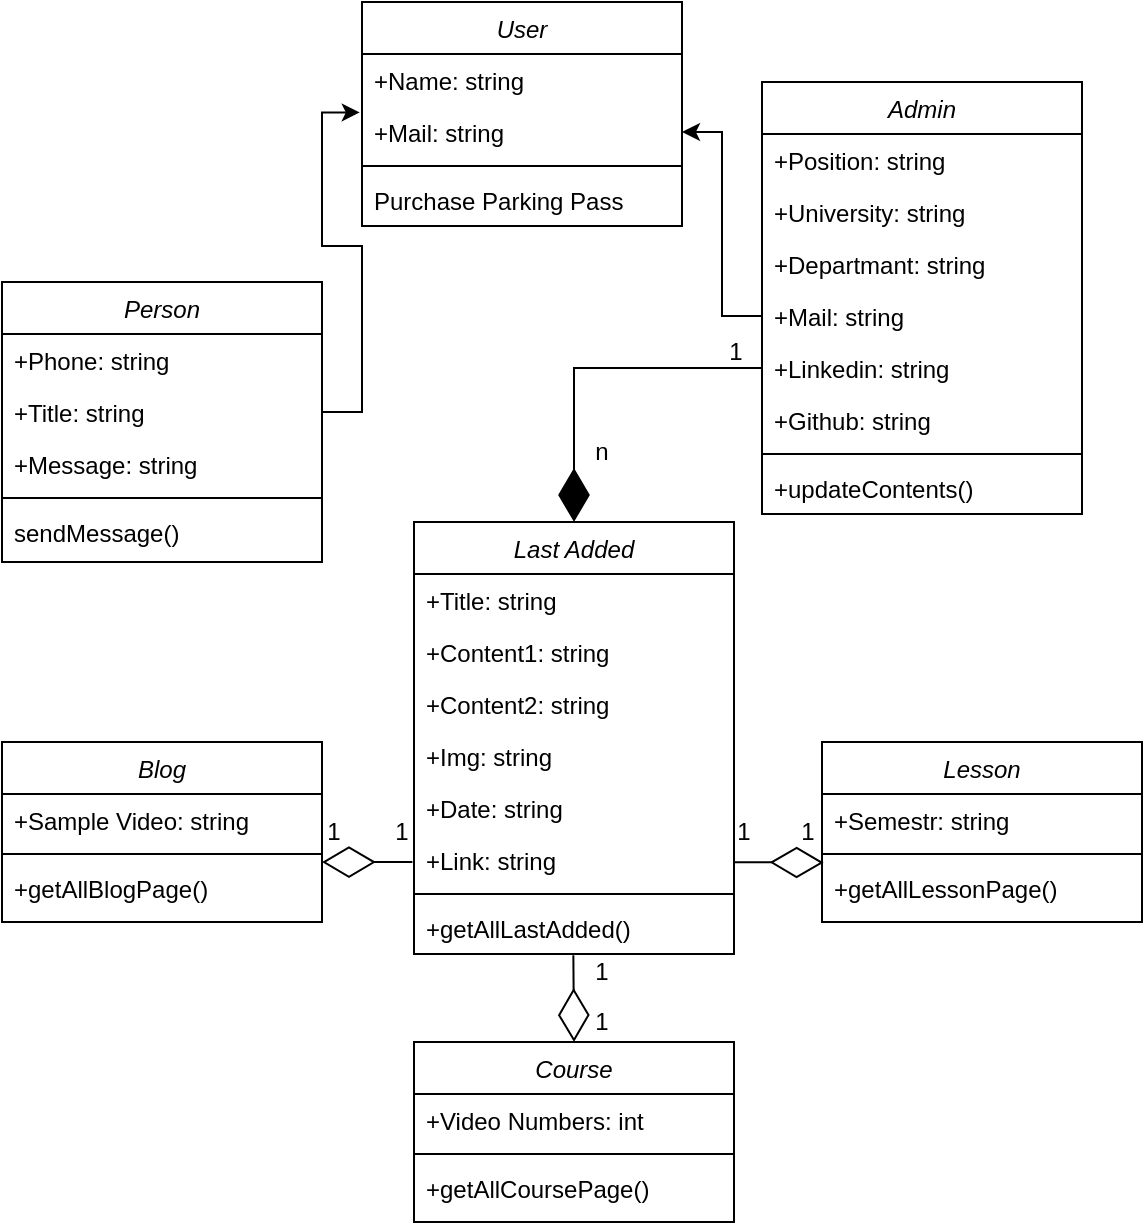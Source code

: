 <mxfile version="24.6.4" type="device">
  <diagram id="C5RBs43oDa-KdzZeNtuy" name="Page-1">
    <mxGraphModel dx="1863" dy="606" grid="1" gridSize="10" guides="1" tooltips="1" connect="1" arrows="1" fold="1" page="1" pageScale="1" pageWidth="827" pageHeight="1169" math="0" shadow="0">
      <root>
        <mxCell id="WIyWlLk6GJQsqaUBKTNV-0" />
        <mxCell id="WIyWlLk6GJQsqaUBKTNV-1" parent="WIyWlLk6GJQsqaUBKTNV-0" />
        <mxCell id="GVfG148gUR4Yc2alW1rw-0" value="Last Added" style="swimlane;fontStyle=2;align=center;verticalAlign=top;childLayout=stackLayout;horizontal=1;startSize=26;horizontalStack=0;resizeParent=1;resizeLast=0;collapsible=1;marginBottom=0;rounded=0;shadow=0;strokeWidth=1;" parent="WIyWlLk6GJQsqaUBKTNV-1" vertex="1">
          <mxGeometry x="-574" y="290" width="160" height="216" as="geometry">
            <mxRectangle x="220" y="120" width="160" height="26" as="alternateBounds" />
          </mxGeometry>
        </mxCell>
        <mxCell id="GVfG148gUR4Yc2alW1rw-2" value="+Title: string" style="text;align=left;verticalAlign=top;spacingLeft=4;spacingRight=4;overflow=hidden;rotatable=0;points=[[0,0.5],[1,0.5]];portConstraint=eastwest;rounded=0;shadow=0;html=0;" parent="GVfG148gUR4Yc2alW1rw-0" vertex="1">
          <mxGeometry y="26" width="160" height="26" as="geometry" />
        </mxCell>
        <mxCell id="GVfG148gUR4Yc2alW1rw-3" value="+Content1: string" style="text;align=left;verticalAlign=top;spacingLeft=4;spacingRight=4;overflow=hidden;rotatable=0;points=[[0,0.5],[1,0.5]];portConstraint=eastwest;rounded=0;shadow=0;html=0;" parent="GVfG148gUR4Yc2alW1rw-0" vertex="1">
          <mxGeometry y="52" width="160" height="26" as="geometry" />
        </mxCell>
        <mxCell id="GVfG148gUR4Yc2alW1rw-69" value="+Content2: string" style="text;align=left;verticalAlign=top;spacingLeft=4;spacingRight=4;overflow=hidden;rotatable=0;points=[[0,0.5],[1,0.5]];portConstraint=eastwest;rounded=0;shadow=0;html=0;" parent="GVfG148gUR4Yc2alW1rw-0" vertex="1">
          <mxGeometry y="78" width="160" height="26" as="geometry" />
        </mxCell>
        <mxCell id="GVfG148gUR4Yc2alW1rw-6" value="+Img: string" style="text;align=left;verticalAlign=top;spacingLeft=4;spacingRight=4;overflow=hidden;rotatable=0;points=[[0,0.5],[1,0.5]];portConstraint=eastwest;rounded=0;shadow=0;html=0;" parent="GVfG148gUR4Yc2alW1rw-0" vertex="1">
          <mxGeometry y="104" width="160" height="26" as="geometry" />
        </mxCell>
        <mxCell id="GVfG148gUR4Yc2alW1rw-67" value="+Date: string" style="text;align=left;verticalAlign=top;spacingLeft=4;spacingRight=4;overflow=hidden;rotatable=0;points=[[0,0.5],[1,0.5]];portConstraint=eastwest;rounded=0;shadow=0;html=0;" parent="GVfG148gUR4Yc2alW1rw-0" vertex="1">
          <mxGeometry y="130" width="160" height="26" as="geometry" />
        </mxCell>
        <mxCell id="GVfG148gUR4Yc2alW1rw-68" value="+Link: string" style="text;align=left;verticalAlign=top;spacingLeft=4;spacingRight=4;overflow=hidden;rotatable=0;points=[[0,0.5],[1,0.5]];portConstraint=eastwest;rounded=0;shadow=0;html=0;" parent="GVfG148gUR4Yc2alW1rw-0" vertex="1">
          <mxGeometry y="156" width="160" height="26" as="geometry" />
        </mxCell>
        <mxCell id="GVfG148gUR4Yc2alW1rw-4" value="" style="line;html=1;strokeWidth=1;align=left;verticalAlign=middle;spacingTop=-1;spacingLeft=3;spacingRight=3;rotatable=0;labelPosition=right;points=[];portConstraint=eastwest;" parent="GVfG148gUR4Yc2alW1rw-0" vertex="1">
          <mxGeometry y="182" width="160" height="8" as="geometry" />
        </mxCell>
        <mxCell id="GVfG148gUR4Yc2alW1rw-5" value="+getAllLastAdded()" style="text;align=left;verticalAlign=top;spacingLeft=4;spacingRight=4;overflow=hidden;rotatable=0;points=[[0,0.5],[1,0.5]];portConstraint=eastwest;" parent="GVfG148gUR4Yc2alW1rw-0" vertex="1">
          <mxGeometry y="190" width="160" height="26" as="geometry" />
        </mxCell>
        <mxCell id="GVfG148gUR4Yc2alW1rw-7" value="Lesson" style="swimlane;fontStyle=2;align=center;verticalAlign=top;childLayout=stackLayout;horizontal=1;startSize=26;horizontalStack=0;resizeParent=1;resizeLast=0;collapsible=1;marginBottom=0;rounded=0;shadow=0;strokeWidth=1;" parent="WIyWlLk6GJQsqaUBKTNV-1" vertex="1">
          <mxGeometry x="-370" y="400" width="160" height="90" as="geometry">
            <mxRectangle x="220" y="120" width="160" height="26" as="alternateBounds" />
          </mxGeometry>
        </mxCell>
        <mxCell id="GVfG148gUR4Yc2alW1rw-11" value="+Semestr: string" style="text;align=left;verticalAlign=top;spacingLeft=4;spacingRight=4;overflow=hidden;rotatable=0;points=[[0,0.5],[1,0.5]];portConstraint=eastwest;rounded=0;shadow=0;html=0;" parent="GVfG148gUR4Yc2alW1rw-7" vertex="1">
          <mxGeometry y="26" width="160" height="26" as="geometry" />
        </mxCell>
        <mxCell id="GVfG148gUR4Yc2alW1rw-12" value="" style="line;html=1;strokeWidth=1;align=left;verticalAlign=middle;spacingTop=-1;spacingLeft=3;spacingRight=3;rotatable=0;labelPosition=right;points=[];portConstraint=eastwest;" parent="GVfG148gUR4Yc2alW1rw-7" vertex="1">
          <mxGeometry y="52" width="160" height="8" as="geometry" />
        </mxCell>
        <mxCell id="GVfG148gUR4Yc2alW1rw-13" value="+getAllLessonPage()" style="text;align=left;verticalAlign=top;spacingLeft=4;spacingRight=4;overflow=hidden;rotatable=0;points=[[0,0.5],[1,0.5]];portConstraint=eastwest;" parent="GVfG148gUR4Yc2alW1rw-7" vertex="1">
          <mxGeometry y="60" width="160" height="26" as="geometry" />
        </mxCell>
        <mxCell id="GVfG148gUR4Yc2alW1rw-27" value="User" style="swimlane;fontStyle=2;align=center;verticalAlign=top;childLayout=stackLayout;horizontal=1;startSize=26;horizontalStack=0;resizeParent=1;resizeLast=0;collapsible=1;marginBottom=0;rounded=0;shadow=0;strokeWidth=1;" parent="WIyWlLk6GJQsqaUBKTNV-1" vertex="1">
          <mxGeometry x="-600" y="30" width="160" height="112" as="geometry">
            <mxRectangle x="220" y="120" width="160" height="26" as="alternateBounds" />
          </mxGeometry>
        </mxCell>
        <mxCell id="GVfG148gUR4Yc2alW1rw-28" value="+Name: string" style="text;align=left;verticalAlign=top;spacingLeft=4;spacingRight=4;overflow=hidden;rotatable=0;points=[[0,0.5],[1,0.5]];portConstraint=eastwest;" parent="GVfG148gUR4Yc2alW1rw-27" vertex="1">
          <mxGeometry y="26" width="160" height="26" as="geometry" />
        </mxCell>
        <mxCell id="GVfG148gUR4Yc2alW1rw-34" value="+Mail: string" style="text;align=left;verticalAlign=top;spacingLeft=4;spacingRight=4;overflow=hidden;rotatable=0;points=[[0,0.5],[1,0.5]];portConstraint=eastwest;rounded=0;shadow=0;html=0;" parent="GVfG148gUR4Yc2alW1rw-27" vertex="1">
          <mxGeometry y="52" width="160" height="26" as="geometry" />
        </mxCell>
        <mxCell id="GVfG148gUR4Yc2alW1rw-31" value="" style="line;html=1;strokeWidth=1;align=left;verticalAlign=middle;spacingTop=-1;spacingLeft=3;spacingRight=3;rotatable=0;labelPosition=right;points=[];portConstraint=eastwest;" parent="GVfG148gUR4Yc2alW1rw-27" vertex="1">
          <mxGeometry y="78" width="160" height="8" as="geometry" />
        </mxCell>
        <mxCell id="GVfG148gUR4Yc2alW1rw-32" value="Purchase Parking Pass" style="text;align=left;verticalAlign=top;spacingLeft=4;spacingRight=4;overflow=hidden;rotatable=0;points=[[0,0.5],[1,0.5]];portConstraint=eastwest;" parent="GVfG148gUR4Yc2alW1rw-27" vertex="1">
          <mxGeometry y="86" width="160" height="26" as="geometry" />
        </mxCell>
        <mxCell id="GVfG148gUR4Yc2alW1rw-59" value="Course" style="swimlane;fontStyle=2;align=center;verticalAlign=top;childLayout=stackLayout;horizontal=1;startSize=26;horizontalStack=0;resizeParent=1;resizeLast=0;collapsible=1;marginBottom=0;rounded=0;shadow=0;strokeWidth=1;" parent="WIyWlLk6GJQsqaUBKTNV-1" vertex="1">
          <mxGeometry x="-574" y="550" width="160" height="90" as="geometry">
            <mxRectangle x="220" y="120" width="160" height="26" as="alternateBounds" />
          </mxGeometry>
        </mxCell>
        <mxCell id="GVfG148gUR4Yc2alW1rw-60" value="+Video Numbers: int" style="text;align=left;verticalAlign=top;spacingLeft=4;spacingRight=4;overflow=hidden;rotatable=0;points=[[0,0.5],[1,0.5]];portConstraint=eastwest;rounded=0;shadow=0;html=0;" parent="GVfG148gUR4Yc2alW1rw-59" vertex="1">
          <mxGeometry y="26" width="160" height="26" as="geometry" />
        </mxCell>
        <mxCell id="GVfG148gUR4Yc2alW1rw-61" value="" style="line;html=1;strokeWidth=1;align=left;verticalAlign=middle;spacingTop=-1;spacingLeft=3;spacingRight=3;rotatable=0;labelPosition=right;points=[];portConstraint=eastwest;" parent="GVfG148gUR4Yc2alW1rw-59" vertex="1">
          <mxGeometry y="52" width="160" height="8" as="geometry" />
        </mxCell>
        <mxCell id="GVfG148gUR4Yc2alW1rw-62" value="+getAllCoursePage()" style="text;align=left;verticalAlign=top;spacingLeft=4;spacingRight=4;overflow=hidden;rotatable=0;points=[[0,0.5],[1,0.5]];portConstraint=eastwest;" parent="GVfG148gUR4Yc2alW1rw-59" vertex="1">
          <mxGeometry y="60" width="160" height="26" as="geometry" />
        </mxCell>
        <mxCell id="GVfG148gUR4Yc2alW1rw-63" value="Blog" style="swimlane;fontStyle=2;align=center;verticalAlign=top;childLayout=stackLayout;horizontal=1;startSize=26;horizontalStack=0;resizeParent=1;resizeLast=0;collapsible=1;marginBottom=0;rounded=0;shadow=0;strokeWidth=1;" parent="WIyWlLk6GJQsqaUBKTNV-1" vertex="1">
          <mxGeometry x="-780" y="400" width="160" height="90" as="geometry">
            <mxRectangle x="220" y="120" width="160" height="26" as="alternateBounds" />
          </mxGeometry>
        </mxCell>
        <mxCell id="GVfG148gUR4Yc2alW1rw-64" value="+Sample Video: string" style="text;align=left;verticalAlign=top;spacingLeft=4;spacingRight=4;overflow=hidden;rotatable=0;points=[[0,0.5],[1,0.5]];portConstraint=eastwest;rounded=0;shadow=0;html=0;" parent="GVfG148gUR4Yc2alW1rw-63" vertex="1">
          <mxGeometry y="26" width="160" height="26" as="geometry" />
        </mxCell>
        <mxCell id="GVfG148gUR4Yc2alW1rw-65" value="" style="line;html=1;strokeWidth=1;align=left;verticalAlign=middle;spacingTop=-1;spacingLeft=3;spacingRight=3;rotatable=0;labelPosition=right;points=[];portConstraint=eastwest;" parent="GVfG148gUR4Yc2alW1rw-63" vertex="1">
          <mxGeometry y="52" width="160" height="8" as="geometry" />
        </mxCell>
        <mxCell id="GVfG148gUR4Yc2alW1rw-66" value="+getAllBlogPage()" style="text;align=left;verticalAlign=top;spacingLeft=4;spacingRight=4;overflow=hidden;rotatable=0;points=[[0,0.5],[1,0.5]];portConstraint=eastwest;" parent="GVfG148gUR4Yc2alW1rw-63" vertex="1">
          <mxGeometry y="60" width="160" height="26" as="geometry" />
        </mxCell>
        <mxCell id="GVfG148gUR4Yc2alW1rw-70" value="Admin" style="swimlane;fontStyle=2;align=center;verticalAlign=top;childLayout=stackLayout;horizontal=1;startSize=26;horizontalStack=0;resizeParent=1;resizeLast=0;collapsible=1;marginBottom=0;rounded=0;shadow=0;strokeWidth=1;" parent="WIyWlLk6GJQsqaUBKTNV-1" vertex="1">
          <mxGeometry x="-400" y="70" width="160" height="216" as="geometry">
            <mxRectangle x="220" y="120" width="160" height="26" as="alternateBounds" />
          </mxGeometry>
        </mxCell>
        <mxCell id="GVfG148gUR4Yc2alW1rw-71" value="+Position: string" style="text;align=left;verticalAlign=top;spacingLeft=4;spacingRight=4;overflow=hidden;rotatable=0;points=[[0,0.5],[1,0.5]];portConstraint=eastwest;" parent="GVfG148gUR4Yc2alW1rw-70" vertex="1">
          <mxGeometry y="26" width="160" height="26" as="geometry" />
        </mxCell>
        <mxCell id="GVfG148gUR4Yc2alW1rw-76" value="+University: string" style="text;align=left;verticalAlign=top;spacingLeft=4;spacingRight=4;overflow=hidden;rotatable=0;points=[[0,0.5],[1,0.5]];portConstraint=eastwest;" parent="GVfG148gUR4Yc2alW1rw-70" vertex="1">
          <mxGeometry y="52" width="160" height="26" as="geometry" />
        </mxCell>
        <mxCell id="GVfG148gUR4Yc2alW1rw-75" value="+Departmant: string" style="text;align=left;verticalAlign=top;spacingLeft=4;spacingRight=4;overflow=hidden;rotatable=0;points=[[0,0.5],[1,0.5]];portConstraint=eastwest;" parent="GVfG148gUR4Yc2alW1rw-70" vertex="1">
          <mxGeometry y="78" width="160" height="26" as="geometry" />
        </mxCell>
        <mxCell id="GVfG148gUR4Yc2alW1rw-72" value="+Mail: string" style="text;align=left;verticalAlign=top;spacingLeft=4;spacingRight=4;overflow=hidden;rotatable=0;points=[[0,0.5],[1,0.5]];portConstraint=eastwest;rounded=0;shadow=0;html=0;" parent="GVfG148gUR4Yc2alW1rw-70" vertex="1">
          <mxGeometry y="104" width="160" height="26" as="geometry" />
        </mxCell>
        <mxCell id="GVfG148gUR4Yc2alW1rw-80" value="+Linkedin: string" style="text;align=left;verticalAlign=top;spacingLeft=4;spacingRight=4;overflow=hidden;rotatable=0;points=[[0,0.5],[1,0.5]];portConstraint=eastwest;rounded=0;shadow=0;html=0;" parent="GVfG148gUR4Yc2alW1rw-70" vertex="1">
          <mxGeometry y="130" width="160" height="26" as="geometry" />
        </mxCell>
        <mxCell id="GVfG148gUR4Yc2alW1rw-81" value="+Github: string" style="text;align=left;verticalAlign=top;spacingLeft=4;spacingRight=4;overflow=hidden;rotatable=0;points=[[0,0.5],[1,0.5]];portConstraint=eastwest;rounded=0;shadow=0;html=0;" parent="GVfG148gUR4Yc2alW1rw-70" vertex="1">
          <mxGeometry y="156" width="160" height="26" as="geometry" />
        </mxCell>
        <mxCell id="GVfG148gUR4Yc2alW1rw-73" value="" style="line;html=1;strokeWidth=1;align=left;verticalAlign=middle;spacingTop=-1;spacingLeft=3;spacingRight=3;rotatable=0;labelPosition=right;points=[];portConstraint=eastwest;" parent="GVfG148gUR4Yc2alW1rw-70" vertex="1">
          <mxGeometry y="182" width="160" height="8" as="geometry" />
        </mxCell>
        <mxCell id="GVfG148gUR4Yc2alW1rw-74" value="+updateContents()" style="text;align=left;verticalAlign=top;spacingLeft=4;spacingRight=4;overflow=hidden;rotatable=0;points=[[0,0.5],[1,0.5]];portConstraint=eastwest;" parent="GVfG148gUR4Yc2alW1rw-70" vertex="1">
          <mxGeometry y="190" width="160" height="26" as="geometry" />
        </mxCell>
        <mxCell id="GVfG148gUR4Yc2alW1rw-82" style="edgeStyle=orthogonalEdgeStyle;rounded=0;orthogonalLoop=1;jettySize=auto;html=1;entryX=1;entryY=0.5;entryDx=0;entryDy=0;" parent="WIyWlLk6GJQsqaUBKTNV-1" source="GVfG148gUR4Yc2alW1rw-72" target="GVfG148gUR4Yc2alW1rw-34" edge="1">
          <mxGeometry relative="1" as="geometry" />
        </mxCell>
        <mxCell id="GVfG148gUR4Yc2alW1rw-83" value="Person" style="swimlane;fontStyle=2;align=center;verticalAlign=top;childLayout=stackLayout;horizontal=1;startSize=26;horizontalStack=0;resizeParent=1;resizeLast=0;collapsible=1;marginBottom=0;rounded=0;shadow=0;strokeWidth=1;" parent="WIyWlLk6GJQsqaUBKTNV-1" vertex="1">
          <mxGeometry x="-780" y="170" width="160" height="140" as="geometry">
            <mxRectangle x="220" y="120" width="160" height="26" as="alternateBounds" />
          </mxGeometry>
        </mxCell>
        <mxCell id="GVfG148gUR4Yc2alW1rw-84" value="+Phone: string" style="text;align=left;verticalAlign=top;spacingLeft=4;spacingRight=4;overflow=hidden;rotatable=0;points=[[0,0.5],[1,0.5]];portConstraint=eastwest;" parent="GVfG148gUR4Yc2alW1rw-83" vertex="1">
          <mxGeometry y="26" width="160" height="26" as="geometry" />
        </mxCell>
        <mxCell id="GVfG148gUR4Yc2alW1rw-85" value="+Title: string" style="text;align=left;verticalAlign=top;spacingLeft=4;spacingRight=4;overflow=hidden;rotatable=0;points=[[0,0.5],[1,0.5]];portConstraint=eastwest;" parent="GVfG148gUR4Yc2alW1rw-83" vertex="1">
          <mxGeometry y="52" width="160" height="26" as="geometry" />
        </mxCell>
        <mxCell id="GVfG148gUR4Yc2alW1rw-86" value="+Message: string" style="text;align=left;verticalAlign=top;spacingLeft=4;spacingRight=4;overflow=hidden;rotatable=0;points=[[0,0.5],[1,0.5]];portConstraint=eastwest;" parent="GVfG148gUR4Yc2alW1rw-83" vertex="1">
          <mxGeometry y="78" width="160" height="26" as="geometry" />
        </mxCell>
        <mxCell id="GVfG148gUR4Yc2alW1rw-90" value="" style="line;html=1;strokeWidth=1;align=left;verticalAlign=middle;spacingTop=-1;spacingLeft=3;spacingRight=3;rotatable=0;labelPosition=right;points=[];portConstraint=eastwest;" parent="GVfG148gUR4Yc2alW1rw-83" vertex="1">
          <mxGeometry y="104" width="160" height="8" as="geometry" />
        </mxCell>
        <mxCell id="GVfG148gUR4Yc2alW1rw-91" value="sendMessage()" style="text;align=left;verticalAlign=top;spacingLeft=4;spacingRight=4;overflow=hidden;rotatable=0;points=[[0,0.5],[1,0.5]];portConstraint=eastwest;" parent="GVfG148gUR4Yc2alW1rw-83" vertex="1">
          <mxGeometry y="112" width="160" height="26" as="geometry" />
        </mxCell>
        <mxCell id="GVfG148gUR4Yc2alW1rw-93" style="edgeStyle=orthogonalEdgeStyle;rounded=0;orthogonalLoop=1;jettySize=auto;html=1;entryX=-0.007;entryY=1.124;entryDx=0;entryDy=0;entryPerimeter=0;" parent="WIyWlLk6GJQsqaUBKTNV-1" source="GVfG148gUR4Yc2alW1rw-85" target="GVfG148gUR4Yc2alW1rw-28" edge="1">
          <mxGeometry relative="1" as="geometry" />
        </mxCell>
        <mxCell id="GVfG148gUR4Yc2alW1rw-109" value="" style="endArrow=diamondThin;endFill=1;endSize=24;html=1;rounded=0;exitX=0;exitY=0.5;exitDx=0;exitDy=0;entryX=0.5;entryY=0;entryDx=0;entryDy=0;" parent="WIyWlLk6GJQsqaUBKTNV-1" source="GVfG148gUR4Yc2alW1rw-80" target="GVfG148gUR4Yc2alW1rw-0" edge="1">
          <mxGeometry width="160" relative="1" as="geometry">
            <mxPoint x="-520" y="300" as="sourcePoint" />
            <mxPoint x="-360" y="300" as="targetPoint" />
            <Array as="points">
              <mxPoint x="-494" y="213" />
            </Array>
          </mxGeometry>
        </mxCell>
        <mxCell id="GVfG148gUR4Yc2alW1rw-110" value="" style="endArrow=diamondThin;endFill=0;endSize=24;html=1;rounded=0;entryX=0.5;entryY=0;entryDx=0;entryDy=0;exitX=0.498;exitY=1.026;exitDx=0;exitDy=0;exitPerimeter=0;" parent="WIyWlLk6GJQsqaUBKTNV-1" source="GVfG148gUR4Yc2alW1rw-5" target="GVfG148gUR4Yc2alW1rw-59" edge="1">
          <mxGeometry width="160" relative="1" as="geometry">
            <mxPoint x="-490" y="510" as="sourcePoint" />
            <mxPoint x="-400.0" y="564.65" as="targetPoint" />
          </mxGeometry>
        </mxCell>
        <mxCell id="GVfG148gUR4Yc2alW1rw-111" value="" style="endArrow=diamondThin;endFill=0;endSize=24;html=1;rounded=0;entryX=0.005;entryY=0.012;entryDx=0;entryDy=0;exitX=0.999;exitY=0.542;exitDx=0;exitDy=0;entryPerimeter=0;exitPerimeter=0;" parent="WIyWlLk6GJQsqaUBKTNV-1" source="GVfG148gUR4Yc2alW1rw-68" target="GVfG148gUR4Yc2alW1rw-13" edge="1">
          <mxGeometry width="160" relative="1" as="geometry">
            <mxPoint x="-390" y="490" as="sourcePoint" />
            <mxPoint x="-390" y="533" as="targetPoint" />
          </mxGeometry>
        </mxCell>
        <mxCell id="GVfG148gUR4Yc2alW1rw-112" value="" style="endArrow=diamondThin;endFill=0;endSize=24;html=1;rounded=0;entryX=1;entryY=0.5;entryDx=0;entryDy=0;exitX=-0.005;exitY=1.037;exitDx=0;exitDy=0;exitPerimeter=0;" parent="WIyWlLk6GJQsqaUBKTNV-1" edge="1">
          <mxGeometry width="160" relative="1" as="geometry">
            <mxPoint x="-574.8" y="460.002" as="sourcePoint" />
            <mxPoint x="-620" y="460.04" as="targetPoint" />
          </mxGeometry>
        </mxCell>
        <mxCell id="GVfG148gUR4Yc2alW1rw-113" value="1" style="text;html=1;align=center;verticalAlign=middle;whiteSpace=wrap;rounded=0;" parent="WIyWlLk6GJQsqaUBKTNV-1" vertex="1">
          <mxGeometry x="-443" y="190" width="60" height="30" as="geometry" />
        </mxCell>
        <mxCell id="GVfG148gUR4Yc2alW1rw-114" value="n" style="text;html=1;align=center;verticalAlign=middle;whiteSpace=wrap;rounded=0;" parent="WIyWlLk6GJQsqaUBKTNV-1" vertex="1">
          <mxGeometry x="-510" y="240" width="60" height="30" as="geometry" />
        </mxCell>
        <mxCell id="GVfG148gUR4Yc2alW1rw-115" value="1" style="text;html=1;align=center;verticalAlign=middle;whiteSpace=wrap;rounded=0;" parent="WIyWlLk6GJQsqaUBKTNV-1" vertex="1">
          <mxGeometry x="-644" y="430" width="60" height="30" as="geometry" />
        </mxCell>
        <mxCell id="GVfG148gUR4Yc2alW1rw-116" value="1" style="text;html=1;align=center;verticalAlign=middle;whiteSpace=wrap;rounded=0;" parent="WIyWlLk6GJQsqaUBKTNV-1" vertex="1">
          <mxGeometry x="-610" y="430" width="60" height="30" as="geometry" />
        </mxCell>
        <mxCell id="GVfG148gUR4Yc2alW1rw-117" value="1" style="text;html=1;align=center;verticalAlign=middle;whiteSpace=wrap;rounded=0;" parent="WIyWlLk6GJQsqaUBKTNV-1" vertex="1">
          <mxGeometry x="-439" y="430" width="60" height="30" as="geometry" />
        </mxCell>
        <mxCell id="GVfG148gUR4Yc2alW1rw-119" value="1" style="text;html=1;align=center;verticalAlign=middle;whiteSpace=wrap;rounded=0;" parent="WIyWlLk6GJQsqaUBKTNV-1" vertex="1">
          <mxGeometry x="-407" y="430" width="60" height="30" as="geometry" />
        </mxCell>
        <mxCell id="GVfG148gUR4Yc2alW1rw-120" value="1" style="text;html=1;align=center;verticalAlign=middle;whiteSpace=wrap;rounded=0;" parent="WIyWlLk6GJQsqaUBKTNV-1" vertex="1">
          <mxGeometry x="-510" y="500" width="60" height="30" as="geometry" />
        </mxCell>
        <mxCell id="GVfG148gUR4Yc2alW1rw-121" value="1" style="text;html=1;align=center;verticalAlign=middle;whiteSpace=wrap;rounded=0;" parent="WIyWlLk6GJQsqaUBKTNV-1" vertex="1">
          <mxGeometry x="-510" y="525" width="60" height="30" as="geometry" />
        </mxCell>
      </root>
    </mxGraphModel>
  </diagram>
</mxfile>
